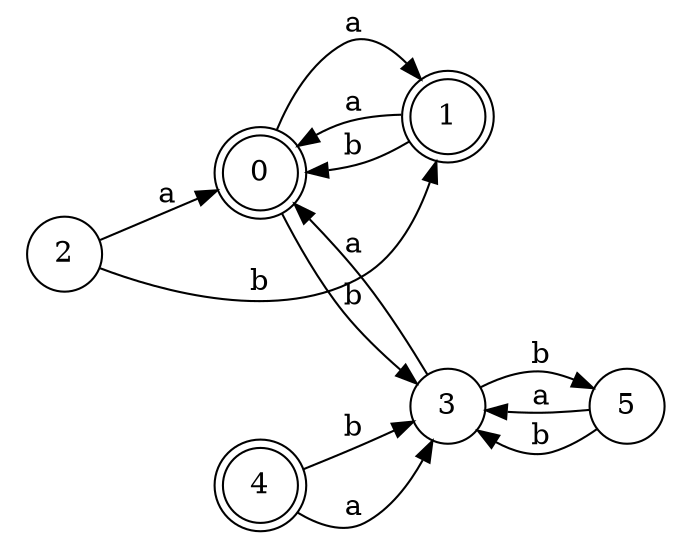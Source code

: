digraph n5_7 {
__start0 [label="" shape="none"];

rankdir=LR;
size="8,5";

s0 [style="rounded,filled", color="black", fillcolor="white" shape="doublecircle", label="0"];
s1 [style="rounded,filled", color="black", fillcolor="white" shape="doublecircle", label="1"];
s2 [style="filled", color="black", fillcolor="white" shape="circle", label="2"];
s3 [style="filled", color="black", fillcolor="white" shape="circle", label="3"];
s4 [style="rounded,filled", color="black", fillcolor="white" shape="doublecircle", label="4"];
s5 [style="filled", color="black", fillcolor="white" shape="circle", label="5"];
s0 -> s1 [label="a"];
s0 -> s3 [label="b"];
s1 -> s0 [label="a"];
s1 -> s0 [label="b"];
s2 -> s0 [label="a"];
s2 -> s1 [label="b"];
s3 -> s0 [label="a"];
s3 -> s5 [label="b"];
s4 -> s3 [label="a"];
s4 -> s3 [label="b"];
s5 -> s3 [label="a"];
s5 -> s3 [label="b"];

}